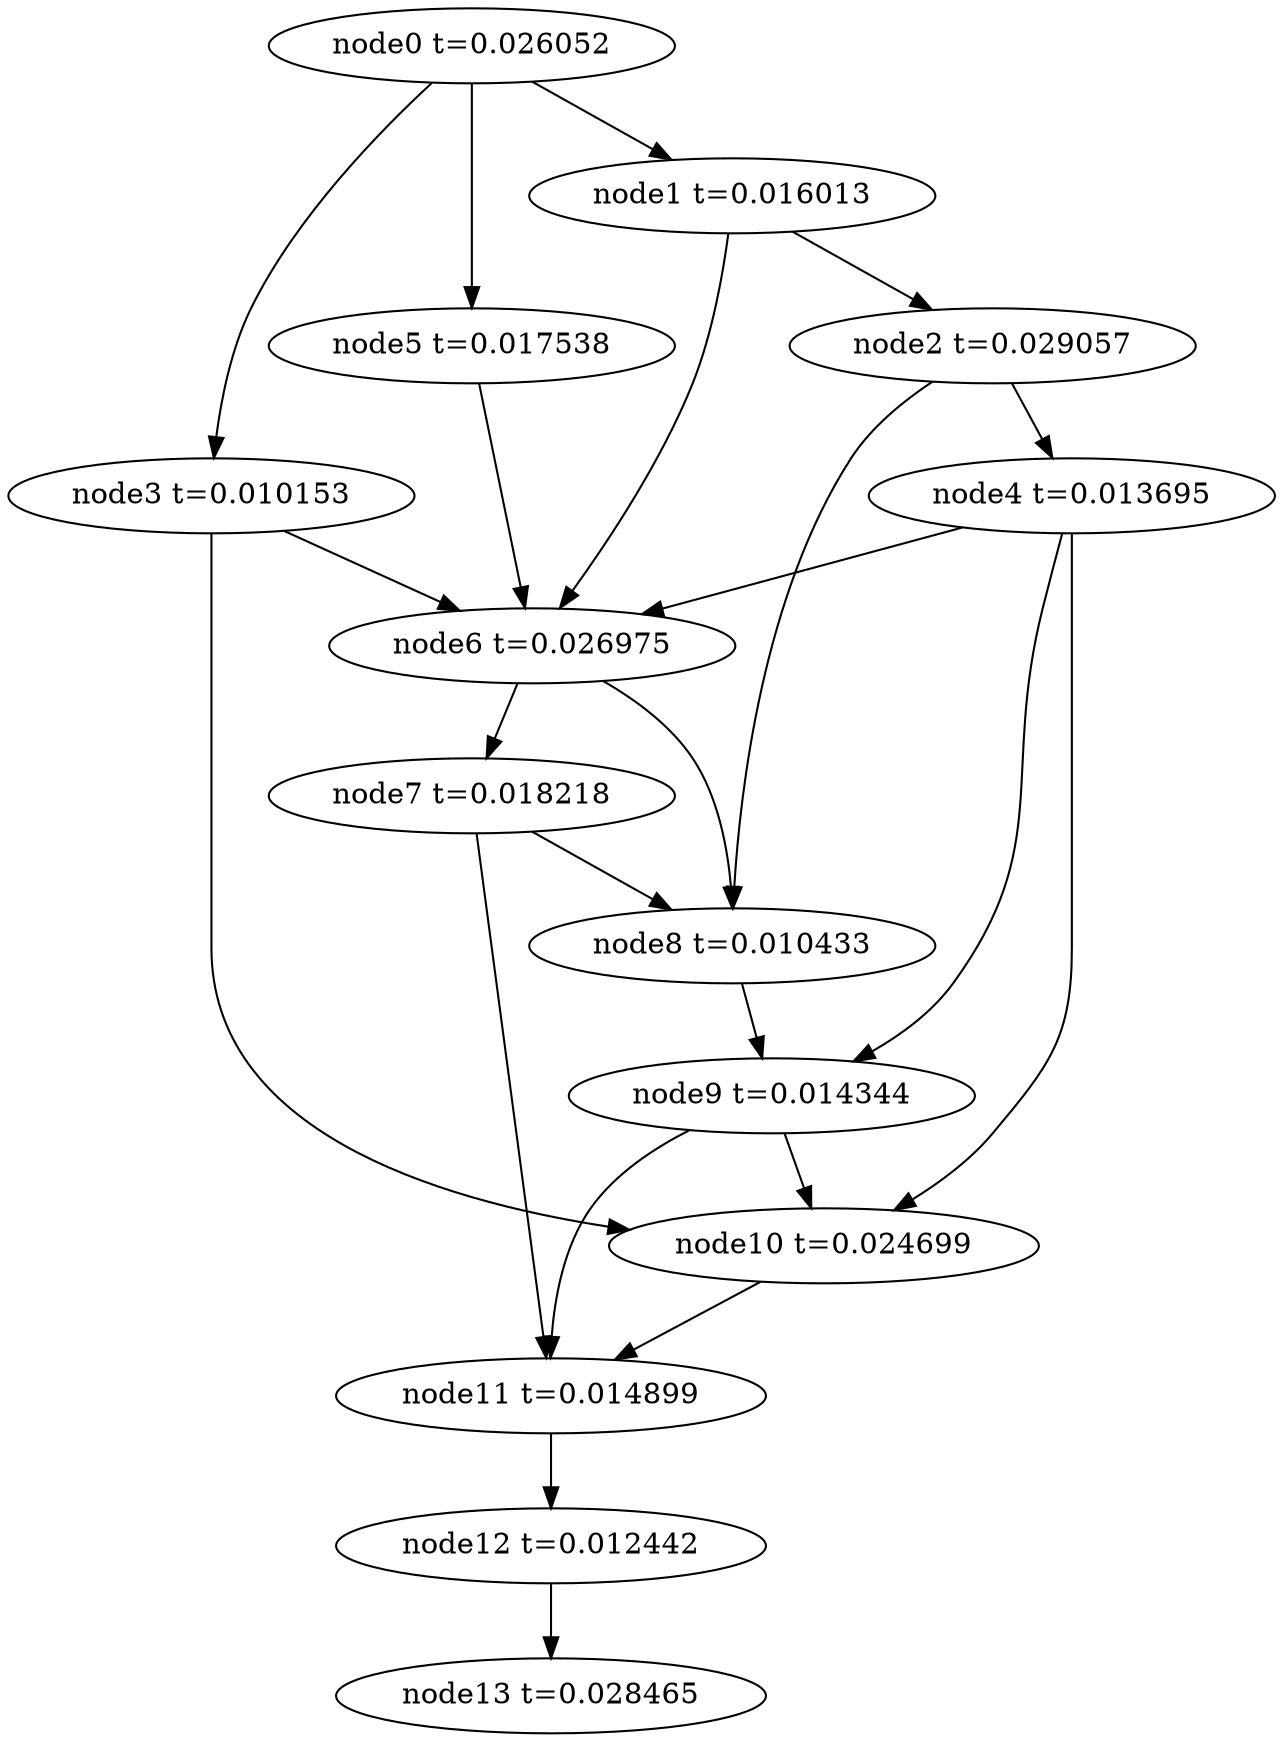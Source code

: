 digraph g{
	node13[label="node13 t=0.028465"]
	node12 -> node13
	node12[label="node12 t=0.012442"];
	node11 -> node12
	node11[label="node11 t=0.014899"];
	node10 -> node11
	node10[label="node10 t=0.024699"];
	node9 -> node11
	node9 -> node10
	node9[label="node9 t=0.014344"];
	node8 -> node9
	node8[label="node8 t=0.010433"];
	node7 -> node11
	node7 -> node8
	node7[label="node7 t=0.018218"];
	node6 -> node8
	node6 -> node7
	node6[label="node6 t=0.026975"];
	node5 -> node6
	node5[label="node5 t=0.017538"];
	node4 -> node10
	node4 -> node9
	node4 -> node6
	node4[label="node4 t=0.013695"];
	node3 -> node10
	node3 -> node6
	node3[label="node3 t=0.010153"];
	node2 -> node8
	node2 -> node4
	node2[label="node2 t=0.029057"];
	node1 -> node6
	node1 -> node2
	node1[label="node1 t=0.016013"];
	node0 -> node5
	node0 -> node3
	node0 -> node1
	node0[label="node0 t=0.026052"];
}
